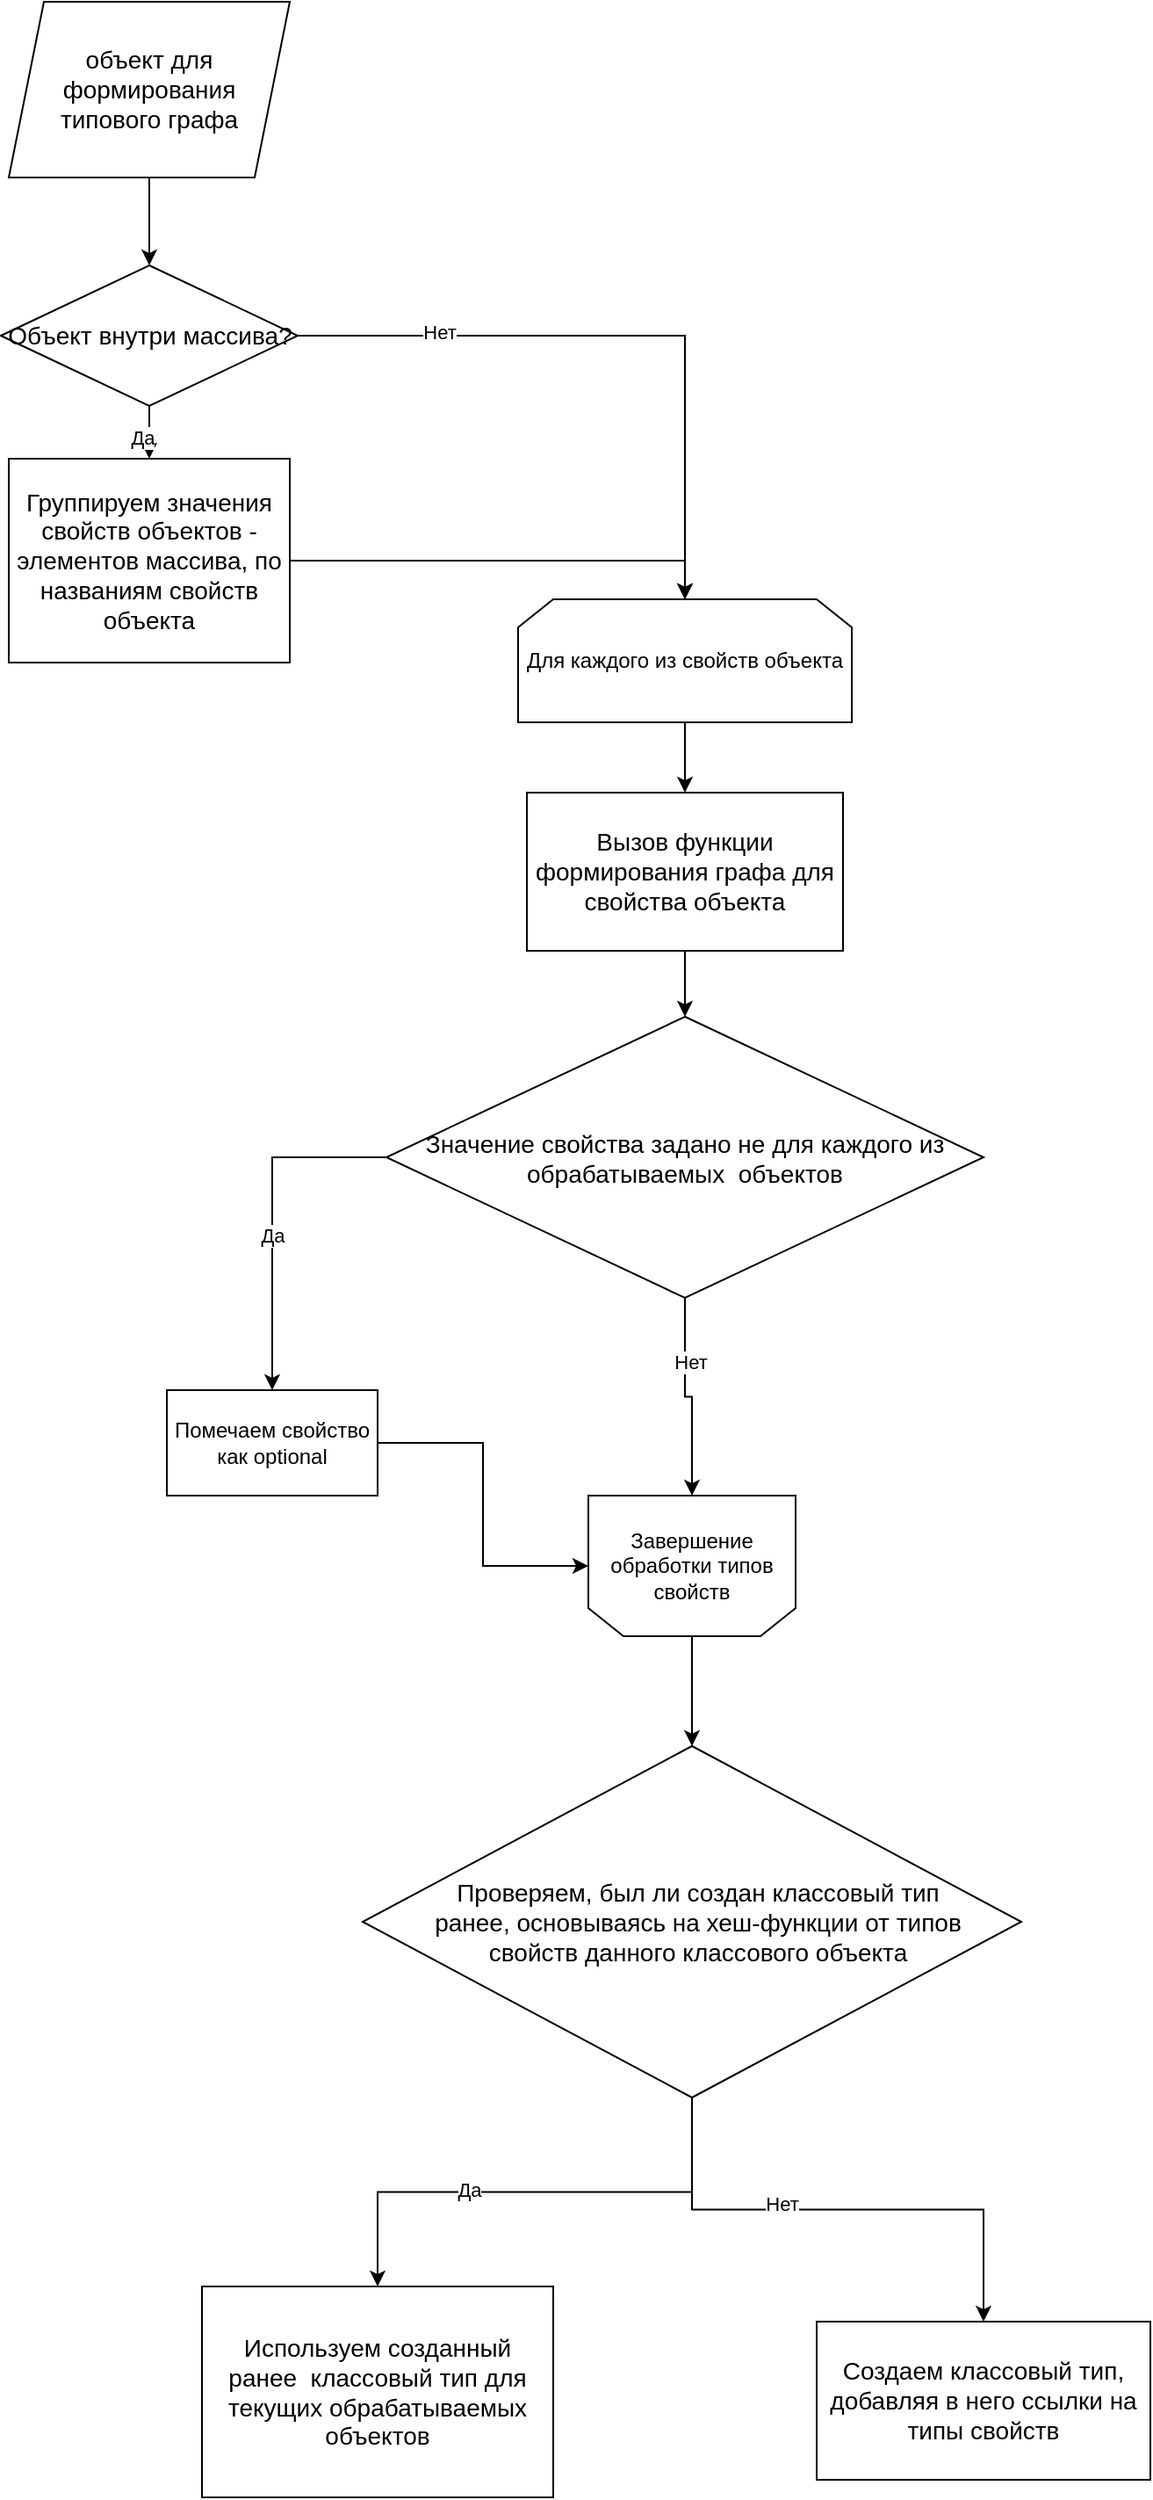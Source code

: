 <mxfile version="24.4.3" type="github">
  <diagram name="Page-1" id="ZBsJUyROejT44VjlWgQ5">
    <mxGraphModel dx="2713" dy="1391" grid="1" gridSize="10" guides="1" tooltips="1" connect="1" arrows="1" fold="1" page="1" pageScale="1" pageWidth="827" pageHeight="1169" math="0" shadow="0">
      <root>
        <mxCell id="0" />
        <mxCell id="1" parent="0" />
        <mxCell id="a4PXk83tqrYMim-gFMEL-34" style="edgeStyle=orthogonalEdgeStyle;rounded=0;orthogonalLoop=1;jettySize=auto;html=1;entryX=0.5;entryY=0;entryDx=0;entryDy=0;" edge="1" parent="1" source="a4PXk83tqrYMim-gFMEL-31" target="a4PXk83tqrYMim-gFMEL-33">
          <mxGeometry relative="1" as="geometry" />
        </mxCell>
        <mxCell id="a4PXk83tqrYMim-gFMEL-31" value="&lt;span style=&quot;font-size: 14px;&quot;&gt;объект для формирования типового графа&lt;/span&gt;" style="shape=parallelogram;perimeter=parallelogramPerimeter;whiteSpace=wrap;html=1;fixedSize=1;" vertex="1" parent="1">
          <mxGeometry x="10" y="190" width="160" height="100" as="geometry" />
        </mxCell>
        <mxCell id="a4PXk83tqrYMim-gFMEL-36" style="edgeStyle=orthogonalEdgeStyle;rounded=0;orthogonalLoop=1;jettySize=auto;html=1;" edge="1" parent="1" source="a4PXk83tqrYMim-gFMEL-33" target="a4PXk83tqrYMim-gFMEL-35">
          <mxGeometry relative="1" as="geometry" />
        </mxCell>
        <mxCell id="a4PXk83tqrYMim-gFMEL-37" value="Да" style="edgeLabel;html=1;align=center;verticalAlign=middle;resizable=0;points=[];" vertex="1" connectable="0" parent="a4PXk83tqrYMim-gFMEL-36">
          <mxGeometry x="-0.105" y="4" relative="1" as="geometry">
            <mxPoint as="offset" />
          </mxGeometry>
        </mxCell>
        <mxCell id="a4PXk83tqrYMim-gFMEL-46" style="edgeStyle=orthogonalEdgeStyle;rounded=0;orthogonalLoop=1;jettySize=auto;html=1;entryX=0.5;entryY=0;entryDx=0;entryDy=0;" edge="1" parent="1" source="a4PXk83tqrYMim-gFMEL-33" target="a4PXk83tqrYMim-gFMEL-38">
          <mxGeometry relative="1" as="geometry" />
        </mxCell>
        <mxCell id="a4PXk83tqrYMim-gFMEL-47" value="Нет" style="edgeLabel;html=1;align=center;verticalAlign=middle;resizable=0;points=[];" vertex="1" connectable="0" parent="a4PXk83tqrYMim-gFMEL-46">
          <mxGeometry x="-0.565" y="2" relative="1" as="geometry">
            <mxPoint as="offset" />
          </mxGeometry>
        </mxCell>
        <mxCell id="a4PXk83tqrYMim-gFMEL-33" value="&lt;span style=&quot;font-size: 14px;&quot;&gt;Объект внутри массива?&lt;/span&gt;" style="rhombus;whiteSpace=wrap;html=1;" vertex="1" parent="1">
          <mxGeometry x="5.5" y="340" width="169" height="80" as="geometry" />
        </mxCell>
        <mxCell id="a4PXk83tqrYMim-gFMEL-45" style="edgeStyle=orthogonalEdgeStyle;rounded=0;orthogonalLoop=1;jettySize=auto;html=1;entryX=0.5;entryY=0;entryDx=0;entryDy=0;" edge="1" parent="1" source="a4PXk83tqrYMim-gFMEL-35" target="a4PXk83tqrYMim-gFMEL-38">
          <mxGeometry relative="1" as="geometry" />
        </mxCell>
        <mxCell id="a4PXk83tqrYMim-gFMEL-35" value="&lt;span style=&quot;font-size: 14px;&quot;&gt;Группируем значения свойств объектов - элементов массива, по названиям свойств объекта&lt;/span&gt;" style="rounded=0;whiteSpace=wrap;html=1;" vertex="1" parent="1">
          <mxGeometry x="10" y="450" width="160" height="116" as="geometry" />
        </mxCell>
        <mxCell id="a4PXk83tqrYMim-gFMEL-40" style="edgeStyle=orthogonalEdgeStyle;rounded=0;orthogonalLoop=1;jettySize=auto;html=1;entryX=0.5;entryY=0;entryDx=0;entryDy=0;" edge="1" parent="1" source="a4PXk83tqrYMim-gFMEL-38" target="a4PXk83tqrYMim-gFMEL-39">
          <mxGeometry relative="1" as="geometry" />
        </mxCell>
        <mxCell id="a4PXk83tqrYMim-gFMEL-38" value="Для каждого из свойств объекта" style="shape=loopLimit;whiteSpace=wrap;html=1;" vertex="1" parent="1">
          <mxGeometry x="300" y="530" width="190" height="70" as="geometry" />
        </mxCell>
        <mxCell id="a4PXk83tqrYMim-gFMEL-42" style="edgeStyle=orthogonalEdgeStyle;rounded=0;orthogonalLoop=1;jettySize=auto;html=1;entryX=0.5;entryY=0;entryDx=0;entryDy=0;" edge="1" parent="1" source="a4PXk83tqrYMim-gFMEL-39" target="a4PXk83tqrYMim-gFMEL-41">
          <mxGeometry relative="1" as="geometry" />
        </mxCell>
        <mxCell id="a4PXk83tqrYMim-gFMEL-39" value="&lt;span style=&quot;font-size: 14px;&quot;&gt;Вызов функции формирования графа для свойства объекта&lt;/span&gt;" style="rounded=0;whiteSpace=wrap;html=1;" vertex="1" parent="1">
          <mxGeometry x="305" y="640" width="180" height="90" as="geometry" />
        </mxCell>
        <mxCell id="a4PXk83tqrYMim-gFMEL-44" style="edgeStyle=orthogonalEdgeStyle;rounded=0;orthogonalLoop=1;jettySize=auto;html=1;" edge="1" parent="1" source="a4PXk83tqrYMim-gFMEL-41" target="a4PXk83tqrYMim-gFMEL-43">
          <mxGeometry relative="1" as="geometry" />
        </mxCell>
        <mxCell id="a4PXk83tqrYMim-gFMEL-53" value="Да" style="edgeLabel;html=1;align=center;verticalAlign=middle;resizable=0;points=[];" vertex="1" connectable="0" parent="a4PXk83tqrYMim-gFMEL-44">
          <mxGeometry x="0.104" relative="1" as="geometry">
            <mxPoint as="offset" />
          </mxGeometry>
        </mxCell>
        <mxCell id="a4PXk83tqrYMim-gFMEL-50" style="edgeStyle=orthogonalEdgeStyle;rounded=0;orthogonalLoop=1;jettySize=auto;html=1;entryX=0.5;entryY=1;entryDx=0;entryDy=0;" edge="1" parent="1" source="a4PXk83tqrYMim-gFMEL-41" target="a4PXk83tqrYMim-gFMEL-48">
          <mxGeometry relative="1" as="geometry">
            <mxPoint x="380" y="1030" as="targetPoint" />
          </mxGeometry>
        </mxCell>
        <mxCell id="a4PXk83tqrYMim-gFMEL-54" value="Нет" style="edgeLabel;html=1;align=center;verticalAlign=middle;resizable=0;points=[];" vertex="1" connectable="0" parent="a4PXk83tqrYMim-gFMEL-50">
          <mxGeometry x="-0.37" y="3" relative="1" as="geometry">
            <mxPoint as="offset" />
          </mxGeometry>
        </mxCell>
        <mxCell id="a4PXk83tqrYMim-gFMEL-41" value="&lt;span style=&quot;font-size: 14px;&quot;&gt;Значение свойства задано не для каждого из обрабатываемых&amp;nbsp; объектов&lt;/span&gt;" style="rhombus;whiteSpace=wrap;html=1;" vertex="1" parent="1">
          <mxGeometry x="225" y="767.5" width="340" height="160" as="geometry" />
        </mxCell>
        <mxCell id="a4PXk83tqrYMim-gFMEL-51" style="edgeStyle=orthogonalEdgeStyle;rounded=0;orthogonalLoop=1;jettySize=auto;html=1;entryX=1;entryY=0.5;entryDx=0;entryDy=0;" edge="1" parent="1" source="a4PXk83tqrYMim-gFMEL-43" target="a4PXk83tqrYMim-gFMEL-48">
          <mxGeometry relative="1" as="geometry" />
        </mxCell>
        <mxCell id="a4PXk83tqrYMim-gFMEL-43" value="Помечаем свойство как optional" style="rounded=0;whiteSpace=wrap;html=1;" vertex="1" parent="1">
          <mxGeometry x="100" y="980" width="120" height="60" as="geometry" />
        </mxCell>
        <mxCell id="a4PXk83tqrYMim-gFMEL-56" style="edgeStyle=orthogonalEdgeStyle;rounded=0;orthogonalLoop=1;jettySize=auto;html=1;" edge="1" parent="1" source="a4PXk83tqrYMim-gFMEL-48" target="a4PXk83tqrYMim-gFMEL-55">
          <mxGeometry relative="1" as="geometry" />
        </mxCell>
        <mxCell id="a4PXk83tqrYMim-gFMEL-48" value="Завершение обработки типов свойств" style="shape=loopLimit;whiteSpace=wrap;html=1;direction=west;" vertex="1" parent="1">
          <mxGeometry x="340" y="1040" width="118" height="80" as="geometry" />
        </mxCell>
        <mxCell id="a4PXk83tqrYMim-gFMEL-58" style="edgeStyle=orthogonalEdgeStyle;rounded=0;orthogonalLoop=1;jettySize=auto;html=1;entryX=0.5;entryY=0;entryDx=0;entryDy=0;" edge="1" parent="1" source="a4PXk83tqrYMim-gFMEL-55" target="a4PXk83tqrYMim-gFMEL-57">
          <mxGeometry relative="1" as="geometry" />
        </mxCell>
        <mxCell id="a4PXk83tqrYMim-gFMEL-59" value="Нет" style="edgeLabel;html=1;align=center;verticalAlign=middle;resizable=0;points=[];" vertex="1" connectable="0" parent="a4PXk83tqrYMim-gFMEL-58">
          <mxGeometry x="-0.22" y="4" relative="1" as="geometry">
            <mxPoint as="offset" />
          </mxGeometry>
        </mxCell>
        <mxCell id="a4PXk83tqrYMim-gFMEL-61" style="edgeStyle=orthogonalEdgeStyle;rounded=0;orthogonalLoop=1;jettySize=auto;html=1;" edge="1" parent="1" source="a4PXk83tqrYMim-gFMEL-55" target="a4PXk83tqrYMim-gFMEL-60">
          <mxGeometry relative="1" as="geometry" />
        </mxCell>
        <mxCell id="a4PXk83tqrYMim-gFMEL-62" value="Да" style="edgeLabel;html=1;align=center;verticalAlign=middle;resizable=0;points=[];" vertex="1" connectable="0" parent="a4PXk83tqrYMim-gFMEL-61">
          <mxGeometry x="0.263" y="-2" relative="1" as="geometry">
            <mxPoint as="offset" />
          </mxGeometry>
        </mxCell>
        <mxCell id="a4PXk83tqrYMim-gFMEL-55" value="&lt;span style=&quot;font-size: 14px;&quot;&gt;Проверяем, был ли создан классовый тип ранее, основываясь на хеш-функции от типов свойств данного классового объекта&lt;/span&gt;" style="rhombus;whiteSpace=wrap;html=1;spacingLeft=29;spacingRight=23;" vertex="1" parent="1">
          <mxGeometry x="211.5" y="1182.5" width="375" height="200" as="geometry" />
        </mxCell>
        <mxCell id="a4PXk83tqrYMim-gFMEL-57" value="&lt;span style=&quot;font-size: 14px;&quot;&gt;Создаем классовый тип, добавляя в него ссылки на типы свойств&lt;/span&gt;" style="rounded=0;whiteSpace=wrap;html=1;" vertex="1" parent="1">
          <mxGeometry x="470" y="1510" width="190" height="90" as="geometry" />
        </mxCell>
        <mxCell id="a4PXk83tqrYMim-gFMEL-60" value="&lt;span style=&quot;font-size: 14px;&quot;&gt;Используем созданный ранее&amp;nbsp; классовый тип для текущих обрабатываемых объектов&lt;/span&gt;" style="rounded=0;whiteSpace=wrap;html=1;" vertex="1" parent="1">
          <mxGeometry x="120" y="1490" width="200" height="120" as="geometry" />
        </mxCell>
      </root>
    </mxGraphModel>
  </diagram>
</mxfile>
